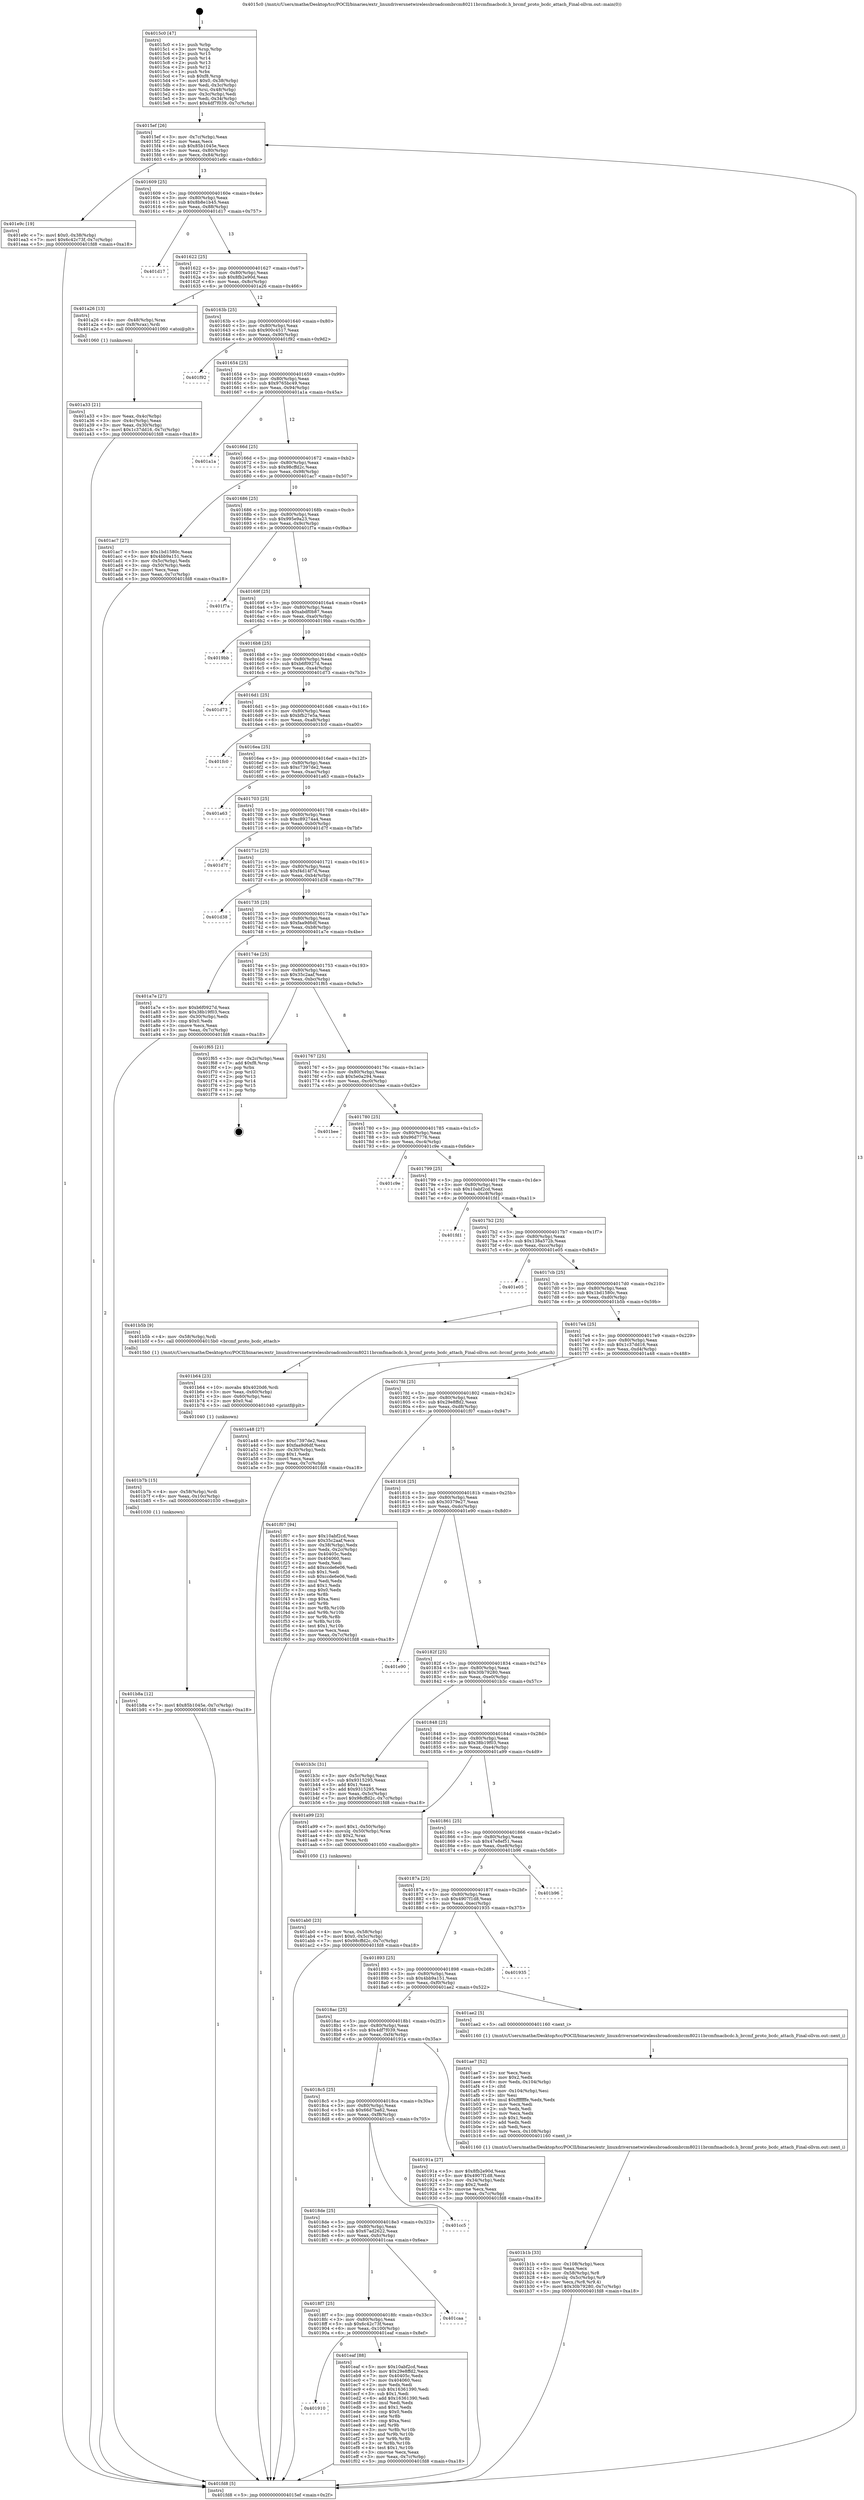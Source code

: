 digraph "0x4015c0" {
  label = "0x4015c0 (/mnt/c/Users/mathe/Desktop/tcc/POCII/binaries/extr_linuxdriversnetwirelessbroadcombrcm80211brcmfmacbcdc.h_brcmf_proto_bcdc_attach_Final-ollvm.out::main(0))"
  labelloc = "t"
  node[shape=record]

  Entry [label="",width=0.3,height=0.3,shape=circle,fillcolor=black,style=filled]
  "0x4015ef" [label="{
     0x4015ef [26]\l
     | [instrs]\l
     &nbsp;&nbsp;0x4015ef \<+3\>: mov -0x7c(%rbp),%eax\l
     &nbsp;&nbsp;0x4015f2 \<+2\>: mov %eax,%ecx\l
     &nbsp;&nbsp;0x4015f4 \<+6\>: sub $0x85b1045e,%ecx\l
     &nbsp;&nbsp;0x4015fa \<+3\>: mov %eax,-0x80(%rbp)\l
     &nbsp;&nbsp;0x4015fd \<+6\>: mov %ecx,-0x84(%rbp)\l
     &nbsp;&nbsp;0x401603 \<+6\>: je 0000000000401e9c \<main+0x8dc\>\l
  }"]
  "0x401e9c" [label="{
     0x401e9c [19]\l
     | [instrs]\l
     &nbsp;&nbsp;0x401e9c \<+7\>: movl $0x0,-0x38(%rbp)\l
     &nbsp;&nbsp;0x401ea3 \<+7\>: movl $0x6c42c73f,-0x7c(%rbp)\l
     &nbsp;&nbsp;0x401eaa \<+5\>: jmp 0000000000401fd8 \<main+0xa18\>\l
  }"]
  "0x401609" [label="{
     0x401609 [25]\l
     | [instrs]\l
     &nbsp;&nbsp;0x401609 \<+5\>: jmp 000000000040160e \<main+0x4e\>\l
     &nbsp;&nbsp;0x40160e \<+3\>: mov -0x80(%rbp),%eax\l
     &nbsp;&nbsp;0x401611 \<+5\>: sub $0x8b8e1b45,%eax\l
     &nbsp;&nbsp;0x401616 \<+6\>: mov %eax,-0x88(%rbp)\l
     &nbsp;&nbsp;0x40161c \<+6\>: je 0000000000401d17 \<main+0x757\>\l
  }"]
  Exit [label="",width=0.3,height=0.3,shape=circle,fillcolor=black,style=filled,peripheries=2]
  "0x401d17" [label="{
     0x401d17\l
  }", style=dashed]
  "0x401622" [label="{
     0x401622 [25]\l
     | [instrs]\l
     &nbsp;&nbsp;0x401622 \<+5\>: jmp 0000000000401627 \<main+0x67\>\l
     &nbsp;&nbsp;0x401627 \<+3\>: mov -0x80(%rbp),%eax\l
     &nbsp;&nbsp;0x40162a \<+5\>: sub $0x8fb2e90d,%eax\l
     &nbsp;&nbsp;0x40162f \<+6\>: mov %eax,-0x8c(%rbp)\l
     &nbsp;&nbsp;0x401635 \<+6\>: je 0000000000401a26 \<main+0x466\>\l
  }"]
  "0x401910" [label="{
     0x401910\l
  }", style=dashed]
  "0x401a26" [label="{
     0x401a26 [13]\l
     | [instrs]\l
     &nbsp;&nbsp;0x401a26 \<+4\>: mov -0x48(%rbp),%rax\l
     &nbsp;&nbsp;0x401a2a \<+4\>: mov 0x8(%rax),%rdi\l
     &nbsp;&nbsp;0x401a2e \<+5\>: call 0000000000401060 \<atoi@plt\>\l
     | [calls]\l
     &nbsp;&nbsp;0x401060 \{1\} (unknown)\l
  }"]
  "0x40163b" [label="{
     0x40163b [25]\l
     | [instrs]\l
     &nbsp;&nbsp;0x40163b \<+5\>: jmp 0000000000401640 \<main+0x80\>\l
     &nbsp;&nbsp;0x401640 \<+3\>: mov -0x80(%rbp),%eax\l
     &nbsp;&nbsp;0x401643 \<+5\>: sub $0x900c4517,%eax\l
     &nbsp;&nbsp;0x401648 \<+6\>: mov %eax,-0x90(%rbp)\l
     &nbsp;&nbsp;0x40164e \<+6\>: je 0000000000401f92 \<main+0x9d2\>\l
  }"]
  "0x401eaf" [label="{
     0x401eaf [88]\l
     | [instrs]\l
     &nbsp;&nbsp;0x401eaf \<+5\>: mov $0x10abf2cd,%eax\l
     &nbsp;&nbsp;0x401eb4 \<+5\>: mov $0x29e8ffd2,%ecx\l
     &nbsp;&nbsp;0x401eb9 \<+7\>: mov 0x40405c,%edx\l
     &nbsp;&nbsp;0x401ec0 \<+7\>: mov 0x404060,%esi\l
     &nbsp;&nbsp;0x401ec7 \<+2\>: mov %edx,%edi\l
     &nbsp;&nbsp;0x401ec9 \<+6\>: sub $0x16361390,%edi\l
     &nbsp;&nbsp;0x401ecf \<+3\>: sub $0x1,%edi\l
     &nbsp;&nbsp;0x401ed2 \<+6\>: add $0x16361390,%edi\l
     &nbsp;&nbsp;0x401ed8 \<+3\>: imul %edi,%edx\l
     &nbsp;&nbsp;0x401edb \<+3\>: and $0x1,%edx\l
     &nbsp;&nbsp;0x401ede \<+3\>: cmp $0x0,%edx\l
     &nbsp;&nbsp;0x401ee1 \<+4\>: sete %r8b\l
     &nbsp;&nbsp;0x401ee5 \<+3\>: cmp $0xa,%esi\l
     &nbsp;&nbsp;0x401ee8 \<+4\>: setl %r9b\l
     &nbsp;&nbsp;0x401eec \<+3\>: mov %r8b,%r10b\l
     &nbsp;&nbsp;0x401eef \<+3\>: and %r9b,%r10b\l
     &nbsp;&nbsp;0x401ef2 \<+3\>: xor %r9b,%r8b\l
     &nbsp;&nbsp;0x401ef5 \<+3\>: or %r8b,%r10b\l
     &nbsp;&nbsp;0x401ef8 \<+4\>: test $0x1,%r10b\l
     &nbsp;&nbsp;0x401efc \<+3\>: cmovne %ecx,%eax\l
     &nbsp;&nbsp;0x401eff \<+3\>: mov %eax,-0x7c(%rbp)\l
     &nbsp;&nbsp;0x401f02 \<+5\>: jmp 0000000000401fd8 \<main+0xa18\>\l
  }"]
  "0x401f92" [label="{
     0x401f92\l
  }", style=dashed]
  "0x401654" [label="{
     0x401654 [25]\l
     | [instrs]\l
     &nbsp;&nbsp;0x401654 \<+5\>: jmp 0000000000401659 \<main+0x99\>\l
     &nbsp;&nbsp;0x401659 \<+3\>: mov -0x80(%rbp),%eax\l
     &nbsp;&nbsp;0x40165c \<+5\>: sub $0x9765bc49,%eax\l
     &nbsp;&nbsp;0x401661 \<+6\>: mov %eax,-0x94(%rbp)\l
     &nbsp;&nbsp;0x401667 \<+6\>: je 0000000000401a1a \<main+0x45a\>\l
  }"]
  "0x4018f7" [label="{
     0x4018f7 [25]\l
     | [instrs]\l
     &nbsp;&nbsp;0x4018f7 \<+5\>: jmp 00000000004018fc \<main+0x33c\>\l
     &nbsp;&nbsp;0x4018fc \<+3\>: mov -0x80(%rbp),%eax\l
     &nbsp;&nbsp;0x4018ff \<+5\>: sub $0x6c42c73f,%eax\l
     &nbsp;&nbsp;0x401904 \<+6\>: mov %eax,-0x100(%rbp)\l
     &nbsp;&nbsp;0x40190a \<+6\>: je 0000000000401eaf \<main+0x8ef\>\l
  }"]
  "0x401a1a" [label="{
     0x401a1a\l
  }", style=dashed]
  "0x40166d" [label="{
     0x40166d [25]\l
     | [instrs]\l
     &nbsp;&nbsp;0x40166d \<+5\>: jmp 0000000000401672 \<main+0xb2\>\l
     &nbsp;&nbsp;0x401672 \<+3\>: mov -0x80(%rbp),%eax\l
     &nbsp;&nbsp;0x401675 \<+5\>: sub $0x98cffd2c,%eax\l
     &nbsp;&nbsp;0x40167a \<+6\>: mov %eax,-0x98(%rbp)\l
     &nbsp;&nbsp;0x401680 \<+6\>: je 0000000000401ac7 \<main+0x507\>\l
  }"]
  "0x401caa" [label="{
     0x401caa\l
  }", style=dashed]
  "0x401ac7" [label="{
     0x401ac7 [27]\l
     | [instrs]\l
     &nbsp;&nbsp;0x401ac7 \<+5\>: mov $0x1bd1580c,%eax\l
     &nbsp;&nbsp;0x401acc \<+5\>: mov $0x4bb9a151,%ecx\l
     &nbsp;&nbsp;0x401ad1 \<+3\>: mov -0x5c(%rbp),%edx\l
     &nbsp;&nbsp;0x401ad4 \<+3\>: cmp -0x50(%rbp),%edx\l
     &nbsp;&nbsp;0x401ad7 \<+3\>: cmovl %ecx,%eax\l
     &nbsp;&nbsp;0x401ada \<+3\>: mov %eax,-0x7c(%rbp)\l
     &nbsp;&nbsp;0x401add \<+5\>: jmp 0000000000401fd8 \<main+0xa18\>\l
  }"]
  "0x401686" [label="{
     0x401686 [25]\l
     | [instrs]\l
     &nbsp;&nbsp;0x401686 \<+5\>: jmp 000000000040168b \<main+0xcb\>\l
     &nbsp;&nbsp;0x40168b \<+3\>: mov -0x80(%rbp),%eax\l
     &nbsp;&nbsp;0x40168e \<+5\>: sub $0x995e9a23,%eax\l
     &nbsp;&nbsp;0x401693 \<+6\>: mov %eax,-0x9c(%rbp)\l
     &nbsp;&nbsp;0x401699 \<+6\>: je 0000000000401f7a \<main+0x9ba\>\l
  }"]
  "0x4018de" [label="{
     0x4018de [25]\l
     | [instrs]\l
     &nbsp;&nbsp;0x4018de \<+5\>: jmp 00000000004018e3 \<main+0x323\>\l
     &nbsp;&nbsp;0x4018e3 \<+3\>: mov -0x80(%rbp),%eax\l
     &nbsp;&nbsp;0x4018e6 \<+5\>: sub $0x67ad2622,%eax\l
     &nbsp;&nbsp;0x4018eb \<+6\>: mov %eax,-0xfc(%rbp)\l
     &nbsp;&nbsp;0x4018f1 \<+6\>: je 0000000000401caa \<main+0x6ea\>\l
  }"]
  "0x401f7a" [label="{
     0x401f7a\l
  }", style=dashed]
  "0x40169f" [label="{
     0x40169f [25]\l
     | [instrs]\l
     &nbsp;&nbsp;0x40169f \<+5\>: jmp 00000000004016a4 \<main+0xe4\>\l
     &nbsp;&nbsp;0x4016a4 \<+3\>: mov -0x80(%rbp),%eax\l
     &nbsp;&nbsp;0x4016a7 \<+5\>: sub $0xabdf0b87,%eax\l
     &nbsp;&nbsp;0x4016ac \<+6\>: mov %eax,-0xa0(%rbp)\l
     &nbsp;&nbsp;0x4016b2 \<+6\>: je 00000000004019bb \<main+0x3fb\>\l
  }"]
  "0x401cc5" [label="{
     0x401cc5\l
  }", style=dashed]
  "0x4019bb" [label="{
     0x4019bb\l
  }", style=dashed]
  "0x4016b8" [label="{
     0x4016b8 [25]\l
     | [instrs]\l
     &nbsp;&nbsp;0x4016b8 \<+5\>: jmp 00000000004016bd \<main+0xfd\>\l
     &nbsp;&nbsp;0x4016bd \<+3\>: mov -0x80(%rbp),%eax\l
     &nbsp;&nbsp;0x4016c0 \<+5\>: sub $0xb6f0927d,%eax\l
     &nbsp;&nbsp;0x4016c5 \<+6\>: mov %eax,-0xa4(%rbp)\l
     &nbsp;&nbsp;0x4016cb \<+6\>: je 0000000000401d73 \<main+0x7b3\>\l
  }"]
  "0x401b8a" [label="{
     0x401b8a [12]\l
     | [instrs]\l
     &nbsp;&nbsp;0x401b8a \<+7\>: movl $0x85b1045e,-0x7c(%rbp)\l
     &nbsp;&nbsp;0x401b91 \<+5\>: jmp 0000000000401fd8 \<main+0xa18\>\l
  }"]
  "0x401d73" [label="{
     0x401d73\l
  }", style=dashed]
  "0x4016d1" [label="{
     0x4016d1 [25]\l
     | [instrs]\l
     &nbsp;&nbsp;0x4016d1 \<+5\>: jmp 00000000004016d6 \<main+0x116\>\l
     &nbsp;&nbsp;0x4016d6 \<+3\>: mov -0x80(%rbp),%eax\l
     &nbsp;&nbsp;0x4016d9 \<+5\>: sub $0xbfb27e5a,%eax\l
     &nbsp;&nbsp;0x4016de \<+6\>: mov %eax,-0xa8(%rbp)\l
     &nbsp;&nbsp;0x4016e4 \<+6\>: je 0000000000401fc0 \<main+0xa00\>\l
  }"]
  "0x401b7b" [label="{
     0x401b7b [15]\l
     | [instrs]\l
     &nbsp;&nbsp;0x401b7b \<+4\>: mov -0x58(%rbp),%rdi\l
     &nbsp;&nbsp;0x401b7f \<+6\>: mov %eax,-0x10c(%rbp)\l
     &nbsp;&nbsp;0x401b85 \<+5\>: call 0000000000401030 \<free@plt\>\l
     | [calls]\l
     &nbsp;&nbsp;0x401030 \{1\} (unknown)\l
  }"]
  "0x401fc0" [label="{
     0x401fc0\l
  }", style=dashed]
  "0x4016ea" [label="{
     0x4016ea [25]\l
     | [instrs]\l
     &nbsp;&nbsp;0x4016ea \<+5\>: jmp 00000000004016ef \<main+0x12f\>\l
     &nbsp;&nbsp;0x4016ef \<+3\>: mov -0x80(%rbp),%eax\l
     &nbsp;&nbsp;0x4016f2 \<+5\>: sub $0xc7397de2,%eax\l
     &nbsp;&nbsp;0x4016f7 \<+6\>: mov %eax,-0xac(%rbp)\l
     &nbsp;&nbsp;0x4016fd \<+6\>: je 0000000000401a63 \<main+0x4a3\>\l
  }"]
  "0x401b64" [label="{
     0x401b64 [23]\l
     | [instrs]\l
     &nbsp;&nbsp;0x401b64 \<+10\>: movabs $0x4020d6,%rdi\l
     &nbsp;&nbsp;0x401b6e \<+3\>: mov %eax,-0x60(%rbp)\l
     &nbsp;&nbsp;0x401b71 \<+3\>: mov -0x60(%rbp),%esi\l
     &nbsp;&nbsp;0x401b74 \<+2\>: mov $0x0,%al\l
     &nbsp;&nbsp;0x401b76 \<+5\>: call 0000000000401040 \<printf@plt\>\l
     | [calls]\l
     &nbsp;&nbsp;0x401040 \{1\} (unknown)\l
  }"]
  "0x401a63" [label="{
     0x401a63\l
  }", style=dashed]
  "0x401703" [label="{
     0x401703 [25]\l
     | [instrs]\l
     &nbsp;&nbsp;0x401703 \<+5\>: jmp 0000000000401708 \<main+0x148\>\l
     &nbsp;&nbsp;0x401708 \<+3\>: mov -0x80(%rbp),%eax\l
     &nbsp;&nbsp;0x40170b \<+5\>: sub $0xc89274a4,%eax\l
     &nbsp;&nbsp;0x401710 \<+6\>: mov %eax,-0xb0(%rbp)\l
     &nbsp;&nbsp;0x401716 \<+6\>: je 0000000000401d7f \<main+0x7bf\>\l
  }"]
  "0x401b1b" [label="{
     0x401b1b [33]\l
     | [instrs]\l
     &nbsp;&nbsp;0x401b1b \<+6\>: mov -0x108(%rbp),%ecx\l
     &nbsp;&nbsp;0x401b21 \<+3\>: imul %eax,%ecx\l
     &nbsp;&nbsp;0x401b24 \<+4\>: mov -0x58(%rbp),%r8\l
     &nbsp;&nbsp;0x401b28 \<+4\>: movslq -0x5c(%rbp),%r9\l
     &nbsp;&nbsp;0x401b2c \<+4\>: mov %ecx,(%r8,%r9,4)\l
     &nbsp;&nbsp;0x401b30 \<+7\>: movl $0x30b79280,-0x7c(%rbp)\l
     &nbsp;&nbsp;0x401b37 \<+5\>: jmp 0000000000401fd8 \<main+0xa18\>\l
  }"]
  "0x401d7f" [label="{
     0x401d7f\l
  }", style=dashed]
  "0x40171c" [label="{
     0x40171c [25]\l
     | [instrs]\l
     &nbsp;&nbsp;0x40171c \<+5\>: jmp 0000000000401721 \<main+0x161\>\l
     &nbsp;&nbsp;0x401721 \<+3\>: mov -0x80(%rbp),%eax\l
     &nbsp;&nbsp;0x401724 \<+5\>: sub $0xf4d14f7d,%eax\l
     &nbsp;&nbsp;0x401729 \<+6\>: mov %eax,-0xb4(%rbp)\l
     &nbsp;&nbsp;0x40172f \<+6\>: je 0000000000401d38 \<main+0x778\>\l
  }"]
  "0x401ae7" [label="{
     0x401ae7 [52]\l
     | [instrs]\l
     &nbsp;&nbsp;0x401ae7 \<+2\>: xor %ecx,%ecx\l
     &nbsp;&nbsp;0x401ae9 \<+5\>: mov $0x2,%edx\l
     &nbsp;&nbsp;0x401aee \<+6\>: mov %edx,-0x104(%rbp)\l
     &nbsp;&nbsp;0x401af4 \<+1\>: cltd\l
     &nbsp;&nbsp;0x401af5 \<+6\>: mov -0x104(%rbp),%esi\l
     &nbsp;&nbsp;0x401afb \<+2\>: idiv %esi\l
     &nbsp;&nbsp;0x401afd \<+6\>: imul $0xfffffffe,%edx,%edx\l
     &nbsp;&nbsp;0x401b03 \<+2\>: mov %ecx,%edi\l
     &nbsp;&nbsp;0x401b05 \<+2\>: sub %edx,%edi\l
     &nbsp;&nbsp;0x401b07 \<+2\>: mov %ecx,%edx\l
     &nbsp;&nbsp;0x401b09 \<+3\>: sub $0x1,%edx\l
     &nbsp;&nbsp;0x401b0c \<+2\>: add %edx,%edi\l
     &nbsp;&nbsp;0x401b0e \<+2\>: sub %edi,%ecx\l
     &nbsp;&nbsp;0x401b10 \<+6\>: mov %ecx,-0x108(%rbp)\l
     &nbsp;&nbsp;0x401b16 \<+5\>: call 0000000000401160 \<next_i\>\l
     | [calls]\l
     &nbsp;&nbsp;0x401160 \{1\} (/mnt/c/Users/mathe/Desktop/tcc/POCII/binaries/extr_linuxdriversnetwirelessbroadcombrcm80211brcmfmacbcdc.h_brcmf_proto_bcdc_attach_Final-ollvm.out::next_i)\l
  }"]
  "0x401d38" [label="{
     0x401d38\l
  }", style=dashed]
  "0x401735" [label="{
     0x401735 [25]\l
     | [instrs]\l
     &nbsp;&nbsp;0x401735 \<+5\>: jmp 000000000040173a \<main+0x17a\>\l
     &nbsp;&nbsp;0x40173a \<+3\>: mov -0x80(%rbp),%eax\l
     &nbsp;&nbsp;0x40173d \<+5\>: sub $0xfaa9d6df,%eax\l
     &nbsp;&nbsp;0x401742 \<+6\>: mov %eax,-0xb8(%rbp)\l
     &nbsp;&nbsp;0x401748 \<+6\>: je 0000000000401a7e \<main+0x4be\>\l
  }"]
  "0x401ab0" [label="{
     0x401ab0 [23]\l
     | [instrs]\l
     &nbsp;&nbsp;0x401ab0 \<+4\>: mov %rax,-0x58(%rbp)\l
     &nbsp;&nbsp;0x401ab4 \<+7\>: movl $0x0,-0x5c(%rbp)\l
     &nbsp;&nbsp;0x401abb \<+7\>: movl $0x98cffd2c,-0x7c(%rbp)\l
     &nbsp;&nbsp;0x401ac2 \<+5\>: jmp 0000000000401fd8 \<main+0xa18\>\l
  }"]
  "0x401a7e" [label="{
     0x401a7e [27]\l
     | [instrs]\l
     &nbsp;&nbsp;0x401a7e \<+5\>: mov $0xb6f0927d,%eax\l
     &nbsp;&nbsp;0x401a83 \<+5\>: mov $0x38b19f03,%ecx\l
     &nbsp;&nbsp;0x401a88 \<+3\>: mov -0x30(%rbp),%edx\l
     &nbsp;&nbsp;0x401a8b \<+3\>: cmp $0x0,%edx\l
     &nbsp;&nbsp;0x401a8e \<+3\>: cmove %ecx,%eax\l
     &nbsp;&nbsp;0x401a91 \<+3\>: mov %eax,-0x7c(%rbp)\l
     &nbsp;&nbsp;0x401a94 \<+5\>: jmp 0000000000401fd8 \<main+0xa18\>\l
  }"]
  "0x40174e" [label="{
     0x40174e [25]\l
     | [instrs]\l
     &nbsp;&nbsp;0x40174e \<+5\>: jmp 0000000000401753 \<main+0x193\>\l
     &nbsp;&nbsp;0x401753 \<+3\>: mov -0x80(%rbp),%eax\l
     &nbsp;&nbsp;0x401756 \<+5\>: sub $0x35c2aaf,%eax\l
     &nbsp;&nbsp;0x40175b \<+6\>: mov %eax,-0xbc(%rbp)\l
     &nbsp;&nbsp;0x401761 \<+6\>: je 0000000000401f65 \<main+0x9a5\>\l
  }"]
  "0x401a33" [label="{
     0x401a33 [21]\l
     | [instrs]\l
     &nbsp;&nbsp;0x401a33 \<+3\>: mov %eax,-0x4c(%rbp)\l
     &nbsp;&nbsp;0x401a36 \<+3\>: mov -0x4c(%rbp),%eax\l
     &nbsp;&nbsp;0x401a39 \<+3\>: mov %eax,-0x30(%rbp)\l
     &nbsp;&nbsp;0x401a3c \<+7\>: movl $0x1c37dd16,-0x7c(%rbp)\l
     &nbsp;&nbsp;0x401a43 \<+5\>: jmp 0000000000401fd8 \<main+0xa18\>\l
  }"]
  "0x401f65" [label="{
     0x401f65 [21]\l
     | [instrs]\l
     &nbsp;&nbsp;0x401f65 \<+3\>: mov -0x2c(%rbp),%eax\l
     &nbsp;&nbsp;0x401f68 \<+7\>: add $0xf8,%rsp\l
     &nbsp;&nbsp;0x401f6f \<+1\>: pop %rbx\l
     &nbsp;&nbsp;0x401f70 \<+2\>: pop %r12\l
     &nbsp;&nbsp;0x401f72 \<+2\>: pop %r13\l
     &nbsp;&nbsp;0x401f74 \<+2\>: pop %r14\l
     &nbsp;&nbsp;0x401f76 \<+2\>: pop %r15\l
     &nbsp;&nbsp;0x401f78 \<+1\>: pop %rbp\l
     &nbsp;&nbsp;0x401f79 \<+1\>: ret\l
  }"]
  "0x401767" [label="{
     0x401767 [25]\l
     | [instrs]\l
     &nbsp;&nbsp;0x401767 \<+5\>: jmp 000000000040176c \<main+0x1ac\>\l
     &nbsp;&nbsp;0x40176c \<+3\>: mov -0x80(%rbp),%eax\l
     &nbsp;&nbsp;0x40176f \<+5\>: sub $0x5e0a294,%eax\l
     &nbsp;&nbsp;0x401774 \<+6\>: mov %eax,-0xc0(%rbp)\l
     &nbsp;&nbsp;0x40177a \<+6\>: je 0000000000401bee \<main+0x62e\>\l
  }"]
  "0x4015c0" [label="{
     0x4015c0 [47]\l
     | [instrs]\l
     &nbsp;&nbsp;0x4015c0 \<+1\>: push %rbp\l
     &nbsp;&nbsp;0x4015c1 \<+3\>: mov %rsp,%rbp\l
     &nbsp;&nbsp;0x4015c4 \<+2\>: push %r15\l
     &nbsp;&nbsp;0x4015c6 \<+2\>: push %r14\l
     &nbsp;&nbsp;0x4015c8 \<+2\>: push %r13\l
     &nbsp;&nbsp;0x4015ca \<+2\>: push %r12\l
     &nbsp;&nbsp;0x4015cc \<+1\>: push %rbx\l
     &nbsp;&nbsp;0x4015cd \<+7\>: sub $0xf8,%rsp\l
     &nbsp;&nbsp;0x4015d4 \<+7\>: movl $0x0,-0x38(%rbp)\l
     &nbsp;&nbsp;0x4015db \<+3\>: mov %edi,-0x3c(%rbp)\l
     &nbsp;&nbsp;0x4015de \<+4\>: mov %rsi,-0x48(%rbp)\l
     &nbsp;&nbsp;0x4015e2 \<+3\>: mov -0x3c(%rbp),%edi\l
     &nbsp;&nbsp;0x4015e5 \<+3\>: mov %edi,-0x34(%rbp)\l
     &nbsp;&nbsp;0x4015e8 \<+7\>: movl $0x4df7f039,-0x7c(%rbp)\l
  }"]
  "0x401bee" [label="{
     0x401bee\l
  }", style=dashed]
  "0x401780" [label="{
     0x401780 [25]\l
     | [instrs]\l
     &nbsp;&nbsp;0x401780 \<+5\>: jmp 0000000000401785 \<main+0x1c5\>\l
     &nbsp;&nbsp;0x401785 \<+3\>: mov -0x80(%rbp),%eax\l
     &nbsp;&nbsp;0x401788 \<+5\>: sub $0x96d7776,%eax\l
     &nbsp;&nbsp;0x40178d \<+6\>: mov %eax,-0xc4(%rbp)\l
     &nbsp;&nbsp;0x401793 \<+6\>: je 0000000000401c9e \<main+0x6de\>\l
  }"]
  "0x401fd8" [label="{
     0x401fd8 [5]\l
     | [instrs]\l
     &nbsp;&nbsp;0x401fd8 \<+5\>: jmp 00000000004015ef \<main+0x2f\>\l
  }"]
  "0x401c9e" [label="{
     0x401c9e\l
  }", style=dashed]
  "0x401799" [label="{
     0x401799 [25]\l
     | [instrs]\l
     &nbsp;&nbsp;0x401799 \<+5\>: jmp 000000000040179e \<main+0x1de\>\l
     &nbsp;&nbsp;0x40179e \<+3\>: mov -0x80(%rbp),%eax\l
     &nbsp;&nbsp;0x4017a1 \<+5\>: sub $0x10abf2cd,%eax\l
     &nbsp;&nbsp;0x4017a6 \<+6\>: mov %eax,-0xc8(%rbp)\l
     &nbsp;&nbsp;0x4017ac \<+6\>: je 0000000000401fd1 \<main+0xa11\>\l
  }"]
  "0x4018c5" [label="{
     0x4018c5 [25]\l
     | [instrs]\l
     &nbsp;&nbsp;0x4018c5 \<+5\>: jmp 00000000004018ca \<main+0x30a\>\l
     &nbsp;&nbsp;0x4018ca \<+3\>: mov -0x80(%rbp),%eax\l
     &nbsp;&nbsp;0x4018cd \<+5\>: sub $0x66d7ba62,%eax\l
     &nbsp;&nbsp;0x4018d2 \<+6\>: mov %eax,-0xf8(%rbp)\l
     &nbsp;&nbsp;0x4018d8 \<+6\>: je 0000000000401cc5 \<main+0x705\>\l
  }"]
  "0x401fd1" [label="{
     0x401fd1\l
  }", style=dashed]
  "0x4017b2" [label="{
     0x4017b2 [25]\l
     | [instrs]\l
     &nbsp;&nbsp;0x4017b2 \<+5\>: jmp 00000000004017b7 \<main+0x1f7\>\l
     &nbsp;&nbsp;0x4017b7 \<+3\>: mov -0x80(%rbp),%eax\l
     &nbsp;&nbsp;0x4017ba \<+5\>: sub $0x138a572b,%eax\l
     &nbsp;&nbsp;0x4017bf \<+6\>: mov %eax,-0xcc(%rbp)\l
     &nbsp;&nbsp;0x4017c5 \<+6\>: je 0000000000401e05 \<main+0x845\>\l
  }"]
  "0x40191a" [label="{
     0x40191a [27]\l
     | [instrs]\l
     &nbsp;&nbsp;0x40191a \<+5\>: mov $0x8fb2e90d,%eax\l
     &nbsp;&nbsp;0x40191f \<+5\>: mov $0x4907f1d8,%ecx\l
     &nbsp;&nbsp;0x401924 \<+3\>: mov -0x34(%rbp),%edx\l
     &nbsp;&nbsp;0x401927 \<+3\>: cmp $0x2,%edx\l
     &nbsp;&nbsp;0x40192a \<+3\>: cmovne %ecx,%eax\l
     &nbsp;&nbsp;0x40192d \<+3\>: mov %eax,-0x7c(%rbp)\l
     &nbsp;&nbsp;0x401930 \<+5\>: jmp 0000000000401fd8 \<main+0xa18\>\l
  }"]
  "0x401e05" [label="{
     0x401e05\l
  }", style=dashed]
  "0x4017cb" [label="{
     0x4017cb [25]\l
     | [instrs]\l
     &nbsp;&nbsp;0x4017cb \<+5\>: jmp 00000000004017d0 \<main+0x210\>\l
     &nbsp;&nbsp;0x4017d0 \<+3\>: mov -0x80(%rbp),%eax\l
     &nbsp;&nbsp;0x4017d3 \<+5\>: sub $0x1bd1580c,%eax\l
     &nbsp;&nbsp;0x4017d8 \<+6\>: mov %eax,-0xd0(%rbp)\l
     &nbsp;&nbsp;0x4017de \<+6\>: je 0000000000401b5b \<main+0x59b\>\l
  }"]
  "0x4018ac" [label="{
     0x4018ac [25]\l
     | [instrs]\l
     &nbsp;&nbsp;0x4018ac \<+5\>: jmp 00000000004018b1 \<main+0x2f1\>\l
     &nbsp;&nbsp;0x4018b1 \<+3\>: mov -0x80(%rbp),%eax\l
     &nbsp;&nbsp;0x4018b4 \<+5\>: sub $0x4df7f039,%eax\l
     &nbsp;&nbsp;0x4018b9 \<+6\>: mov %eax,-0xf4(%rbp)\l
     &nbsp;&nbsp;0x4018bf \<+6\>: je 000000000040191a \<main+0x35a\>\l
  }"]
  "0x401b5b" [label="{
     0x401b5b [9]\l
     | [instrs]\l
     &nbsp;&nbsp;0x401b5b \<+4\>: mov -0x58(%rbp),%rdi\l
     &nbsp;&nbsp;0x401b5f \<+5\>: call 00000000004015b0 \<brcmf_proto_bcdc_attach\>\l
     | [calls]\l
     &nbsp;&nbsp;0x4015b0 \{1\} (/mnt/c/Users/mathe/Desktop/tcc/POCII/binaries/extr_linuxdriversnetwirelessbroadcombrcm80211brcmfmacbcdc.h_brcmf_proto_bcdc_attach_Final-ollvm.out::brcmf_proto_bcdc_attach)\l
  }"]
  "0x4017e4" [label="{
     0x4017e4 [25]\l
     | [instrs]\l
     &nbsp;&nbsp;0x4017e4 \<+5\>: jmp 00000000004017e9 \<main+0x229\>\l
     &nbsp;&nbsp;0x4017e9 \<+3\>: mov -0x80(%rbp),%eax\l
     &nbsp;&nbsp;0x4017ec \<+5\>: sub $0x1c37dd16,%eax\l
     &nbsp;&nbsp;0x4017f1 \<+6\>: mov %eax,-0xd4(%rbp)\l
     &nbsp;&nbsp;0x4017f7 \<+6\>: je 0000000000401a48 \<main+0x488\>\l
  }"]
  "0x401ae2" [label="{
     0x401ae2 [5]\l
     | [instrs]\l
     &nbsp;&nbsp;0x401ae2 \<+5\>: call 0000000000401160 \<next_i\>\l
     | [calls]\l
     &nbsp;&nbsp;0x401160 \{1\} (/mnt/c/Users/mathe/Desktop/tcc/POCII/binaries/extr_linuxdriversnetwirelessbroadcombrcm80211brcmfmacbcdc.h_brcmf_proto_bcdc_attach_Final-ollvm.out::next_i)\l
  }"]
  "0x401a48" [label="{
     0x401a48 [27]\l
     | [instrs]\l
     &nbsp;&nbsp;0x401a48 \<+5\>: mov $0xc7397de2,%eax\l
     &nbsp;&nbsp;0x401a4d \<+5\>: mov $0xfaa9d6df,%ecx\l
     &nbsp;&nbsp;0x401a52 \<+3\>: mov -0x30(%rbp),%edx\l
     &nbsp;&nbsp;0x401a55 \<+3\>: cmp $0x1,%edx\l
     &nbsp;&nbsp;0x401a58 \<+3\>: cmovl %ecx,%eax\l
     &nbsp;&nbsp;0x401a5b \<+3\>: mov %eax,-0x7c(%rbp)\l
     &nbsp;&nbsp;0x401a5e \<+5\>: jmp 0000000000401fd8 \<main+0xa18\>\l
  }"]
  "0x4017fd" [label="{
     0x4017fd [25]\l
     | [instrs]\l
     &nbsp;&nbsp;0x4017fd \<+5\>: jmp 0000000000401802 \<main+0x242\>\l
     &nbsp;&nbsp;0x401802 \<+3\>: mov -0x80(%rbp),%eax\l
     &nbsp;&nbsp;0x401805 \<+5\>: sub $0x29e8ffd2,%eax\l
     &nbsp;&nbsp;0x40180a \<+6\>: mov %eax,-0xd8(%rbp)\l
     &nbsp;&nbsp;0x401810 \<+6\>: je 0000000000401f07 \<main+0x947\>\l
  }"]
  "0x401893" [label="{
     0x401893 [25]\l
     | [instrs]\l
     &nbsp;&nbsp;0x401893 \<+5\>: jmp 0000000000401898 \<main+0x2d8\>\l
     &nbsp;&nbsp;0x401898 \<+3\>: mov -0x80(%rbp),%eax\l
     &nbsp;&nbsp;0x40189b \<+5\>: sub $0x4bb9a151,%eax\l
     &nbsp;&nbsp;0x4018a0 \<+6\>: mov %eax,-0xf0(%rbp)\l
     &nbsp;&nbsp;0x4018a6 \<+6\>: je 0000000000401ae2 \<main+0x522\>\l
  }"]
  "0x401f07" [label="{
     0x401f07 [94]\l
     | [instrs]\l
     &nbsp;&nbsp;0x401f07 \<+5\>: mov $0x10abf2cd,%eax\l
     &nbsp;&nbsp;0x401f0c \<+5\>: mov $0x35c2aaf,%ecx\l
     &nbsp;&nbsp;0x401f11 \<+3\>: mov -0x38(%rbp),%edx\l
     &nbsp;&nbsp;0x401f14 \<+3\>: mov %edx,-0x2c(%rbp)\l
     &nbsp;&nbsp;0x401f17 \<+7\>: mov 0x40405c,%edx\l
     &nbsp;&nbsp;0x401f1e \<+7\>: mov 0x404060,%esi\l
     &nbsp;&nbsp;0x401f25 \<+2\>: mov %edx,%edi\l
     &nbsp;&nbsp;0x401f27 \<+6\>: add $0xccde6e06,%edi\l
     &nbsp;&nbsp;0x401f2d \<+3\>: sub $0x1,%edi\l
     &nbsp;&nbsp;0x401f30 \<+6\>: sub $0xccde6e06,%edi\l
     &nbsp;&nbsp;0x401f36 \<+3\>: imul %edi,%edx\l
     &nbsp;&nbsp;0x401f39 \<+3\>: and $0x1,%edx\l
     &nbsp;&nbsp;0x401f3c \<+3\>: cmp $0x0,%edx\l
     &nbsp;&nbsp;0x401f3f \<+4\>: sete %r8b\l
     &nbsp;&nbsp;0x401f43 \<+3\>: cmp $0xa,%esi\l
     &nbsp;&nbsp;0x401f46 \<+4\>: setl %r9b\l
     &nbsp;&nbsp;0x401f4a \<+3\>: mov %r8b,%r10b\l
     &nbsp;&nbsp;0x401f4d \<+3\>: and %r9b,%r10b\l
     &nbsp;&nbsp;0x401f50 \<+3\>: xor %r9b,%r8b\l
     &nbsp;&nbsp;0x401f53 \<+3\>: or %r8b,%r10b\l
     &nbsp;&nbsp;0x401f56 \<+4\>: test $0x1,%r10b\l
     &nbsp;&nbsp;0x401f5a \<+3\>: cmovne %ecx,%eax\l
     &nbsp;&nbsp;0x401f5d \<+3\>: mov %eax,-0x7c(%rbp)\l
     &nbsp;&nbsp;0x401f60 \<+5\>: jmp 0000000000401fd8 \<main+0xa18\>\l
  }"]
  "0x401816" [label="{
     0x401816 [25]\l
     | [instrs]\l
     &nbsp;&nbsp;0x401816 \<+5\>: jmp 000000000040181b \<main+0x25b\>\l
     &nbsp;&nbsp;0x40181b \<+3\>: mov -0x80(%rbp),%eax\l
     &nbsp;&nbsp;0x40181e \<+5\>: sub $0x30379e27,%eax\l
     &nbsp;&nbsp;0x401823 \<+6\>: mov %eax,-0xdc(%rbp)\l
     &nbsp;&nbsp;0x401829 \<+6\>: je 0000000000401e90 \<main+0x8d0\>\l
  }"]
  "0x401935" [label="{
     0x401935\l
  }", style=dashed]
  "0x401e90" [label="{
     0x401e90\l
  }", style=dashed]
  "0x40182f" [label="{
     0x40182f [25]\l
     | [instrs]\l
     &nbsp;&nbsp;0x40182f \<+5\>: jmp 0000000000401834 \<main+0x274\>\l
     &nbsp;&nbsp;0x401834 \<+3\>: mov -0x80(%rbp),%eax\l
     &nbsp;&nbsp;0x401837 \<+5\>: sub $0x30b79280,%eax\l
     &nbsp;&nbsp;0x40183c \<+6\>: mov %eax,-0xe0(%rbp)\l
     &nbsp;&nbsp;0x401842 \<+6\>: je 0000000000401b3c \<main+0x57c\>\l
  }"]
  "0x40187a" [label="{
     0x40187a [25]\l
     | [instrs]\l
     &nbsp;&nbsp;0x40187a \<+5\>: jmp 000000000040187f \<main+0x2bf\>\l
     &nbsp;&nbsp;0x40187f \<+3\>: mov -0x80(%rbp),%eax\l
     &nbsp;&nbsp;0x401882 \<+5\>: sub $0x4907f1d8,%eax\l
     &nbsp;&nbsp;0x401887 \<+6\>: mov %eax,-0xec(%rbp)\l
     &nbsp;&nbsp;0x40188d \<+6\>: je 0000000000401935 \<main+0x375\>\l
  }"]
  "0x401b3c" [label="{
     0x401b3c [31]\l
     | [instrs]\l
     &nbsp;&nbsp;0x401b3c \<+3\>: mov -0x5c(%rbp),%eax\l
     &nbsp;&nbsp;0x401b3f \<+5\>: sub $0x9315295,%eax\l
     &nbsp;&nbsp;0x401b44 \<+3\>: add $0x1,%eax\l
     &nbsp;&nbsp;0x401b47 \<+5\>: add $0x9315295,%eax\l
     &nbsp;&nbsp;0x401b4c \<+3\>: mov %eax,-0x5c(%rbp)\l
     &nbsp;&nbsp;0x401b4f \<+7\>: movl $0x98cffd2c,-0x7c(%rbp)\l
     &nbsp;&nbsp;0x401b56 \<+5\>: jmp 0000000000401fd8 \<main+0xa18\>\l
  }"]
  "0x401848" [label="{
     0x401848 [25]\l
     | [instrs]\l
     &nbsp;&nbsp;0x401848 \<+5\>: jmp 000000000040184d \<main+0x28d\>\l
     &nbsp;&nbsp;0x40184d \<+3\>: mov -0x80(%rbp),%eax\l
     &nbsp;&nbsp;0x401850 \<+5\>: sub $0x38b19f03,%eax\l
     &nbsp;&nbsp;0x401855 \<+6\>: mov %eax,-0xe4(%rbp)\l
     &nbsp;&nbsp;0x40185b \<+6\>: je 0000000000401a99 \<main+0x4d9\>\l
  }"]
  "0x401b96" [label="{
     0x401b96\l
  }", style=dashed]
  "0x401a99" [label="{
     0x401a99 [23]\l
     | [instrs]\l
     &nbsp;&nbsp;0x401a99 \<+7\>: movl $0x1,-0x50(%rbp)\l
     &nbsp;&nbsp;0x401aa0 \<+4\>: movslq -0x50(%rbp),%rax\l
     &nbsp;&nbsp;0x401aa4 \<+4\>: shl $0x2,%rax\l
     &nbsp;&nbsp;0x401aa8 \<+3\>: mov %rax,%rdi\l
     &nbsp;&nbsp;0x401aab \<+5\>: call 0000000000401050 \<malloc@plt\>\l
     | [calls]\l
     &nbsp;&nbsp;0x401050 \{1\} (unknown)\l
  }"]
  "0x401861" [label="{
     0x401861 [25]\l
     | [instrs]\l
     &nbsp;&nbsp;0x401861 \<+5\>: jmp 0000000000401866 \<main+0x2a6\>\l
     &nbsp;&nbsp;0x401866 \<+3\>: mov -0x80(%rbp),%eax\l
     &nbsp;&nbsp;0x401869 \<+5\>: sub $0x47e8ef51,%eax\l
     &nbsp;&nbsp;0x40186e \<+6\>: mov %eax,-0xe8(%rbp)\l
     &nbsp;&nbsp;0x401874 \<+6\>: je 0000000000401b96 \<main+0x5d6\>\l
  }"]
  Entry -> "0x4015c0" [label=" 1"]
  "0x4015ef" -> "0x401e9c" [label=" 1"]
  "0x4015ef" -> "0x401609" [label=" 13"]
  "0x401f65" -> Exit [label=" 1"]
  "0x401609" -> "0x401d17" [label=" 0"]
  "0x401609" -> "0x401622" [label=" 13"]
  "0x401f07" -> "0x401fd8" [label=" 1"]
  "0x401622" -> "0x401a26" [label=" 1"]
  "0x401622" -> "0x40163b" [label=" 12"]
  "0x401eaf" -> "0x401fd8" [label=" 1"]
  "0x40163b" -> "0x401f92" [label=" 0"]
  "0x40163b" -> "0x401654" [label=" 12"]
  "0x4018f7" -> "0x401910" [label=" 0"]
  "0x401654" -> "0x401a1a" [label=" 0"]
  "0x401654" -> "0x40166d" [label=" 12"]
  "0x4018f7" -> "0x401eaf" [label=" 1"]
  "0x40166d" -> "0x401ac7" [label=" 2"]
  "0x40166d" -> "0x401686" [label=" 10"]
  "0x4018de" -> "0x4018f7" [label=" 1"]
  "0x401686" -> "0x401f7a" [label=" 0"]
  "0x401686" -> "0x40169f" [label=" 10"]
  "0x4018de" -> "0x401caa" [label=" 0"]
  "0x40169f" -> "0x4019bb" [label=" 0"]
  "0x40169f" -> "0x4016b8" [label=" 10"]
  "0x4018c5" -> "0x4018de" [label=" 1"]
  "0x4016b8" -> "0x401d73" [label=" 0"]
  "0x4016b8" -> "0x4016d1" [label=" 10"]
  "0x4018c5" -> "0x401cc5" [label=" 0"]
  "0x4016d1" -> "0x401fc0" [label=" 0"]
  "0x4016d1" -> "0x4016ea" [label=" 10"]
  "0x401e9c" -> "0x401fd8" [label=" 1"]
  "0x4016ea" -> "0x401a63" [label=" 0"]
  "0x4016ea" -> "0x401703" [label=" 10"]
  "0x401b8a" -> "0x401fd8" [label=" 1"]
  "0x401703" -> "0x401d7f" [label=" 0"]
  "0x401703" -> "0x40171c" [label=" 10"]
  "0x401b7b" -> "0x401b8a" [label=" 1"]
  "0x40171c" -> "0x401d38" [label=" 0"]
  "0x40171c" -> "0x401735" [label=" 10"]
  "0x401b64" -> "0x401b7b" [label=" 1"]
  "0x401735" -> "0x401a7e" [label=" 1"]
  "0x401735" -> "0x40174e" [label=" 9"]
  "0x401b5b" -> "0x401b64" [label=" 1"]
  "0x40174e" -> "0x401f65" [label=" 1"]
  "0x40174e" -> "0x401767" [label=" 8"]
  "0x401b3c" -> "0x401fd8" [label=" 1"]
  "0x401767" -> "0x401bee" [label=" 0"]
  "0x401767" -> "0x401780" [label=" 8"]
  "0x401b1b" -> "0x401fd8" [label=" 1"]
  "0x401780" -> "0x401c9e" [label=" 0"]
  "0x401780" -> "0x401799" [label=" 8"]
  "0x401ae7" -> "0x401b1b" [label=" 1"]
  "0x401799" -> "0x401fd1" [label=" 0"]
  "0x401799" -> "0x4017b2" [label=" 8"]
  "0x401ae2" -> "0x401ae7" [label=" 1"]
  "0x4017b2" -> "0x401e05" [label=" 0"]
  "0x4017b2" -> "0x4017cb" [label=" 8"]
  "0x401ac7" -> "0x401fd8" [label=" 2"]
  "0x4017cb" -> "0x401b5b" [label=" 1"]
  "0x4017cb" -> "0x4017e4" [label=" 7"]
  "0x401a99" -> "0x401ab0" [label=" 1"]
  "0x4017e4" -> "0x401a48" [label=" 1"]
  "0x4017e4" -> "0x4017fd" [label=" 6"]
  "0x401a7e" -> "0x401fd8" [label=" 1"]
  "0x4017fd" -> "0x401f07" [label=" 1"]
  "0x4017fd" -> "0x401816" [label=" 5"]
  "0x401a33" -> "0x401fd8" [label=" 1"]
  "0x401816" -> "0x401e90" [label=" 0"]
  "0x401816" -> "0x40182f" [label=" 5"]
  "0x401a26" -> "0x401a33" [label=" 1"]
  "0x40182f" -> "0x401b3c" [label=" 1"]
  "0x40182f" -> "0x401848" [label=" 4"]
  "0x4015c0" -> "0x4015ef" [label=" 1"]
  "0x401848" -> "0x401a99" [label=" 1"]
  "0x401848" -> "0x401861" [label=" 3"]
  "0x40191a" -> "0x401fd8" [label=" 1"]
  "0x401861" -> "0x401b96" [label=" 0"]
  "0x401861" -> "0x40187a" [label=" 3"]
  "0x401fd8" -> "0x4015ef" [label=" 13"]
  "0x40187a" -> "0x401935" [label=" 0"]
  "0x40187a" -> "0x401893" [label=" 3"]
  "0x401a48" -> "0x401fd8" [label=" 1"]
  "0x401893" -> "0x401ae2" [label=" 1"]
  "0x401893" -> "0x4018ac" [label=" 2"]
  "0x401ab0" -> "0x401fd8" [label=" 1"]
  "0x4018ac" -> "0x40191a" [label=" 1"]
  "0x4018ac" -> "0x4018c5" [label=" 1"]
}
